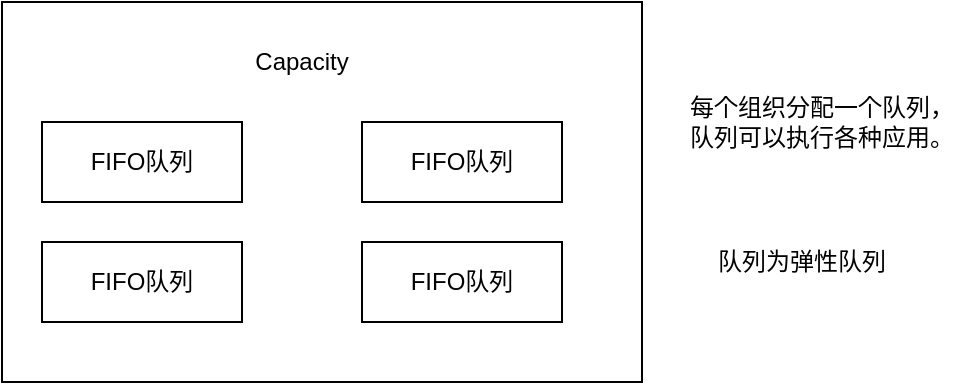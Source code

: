 <mxfile version="14.8.6" type="github">
  <diagram id="HSRqC48HRUZw4o-J_02V" name="第 1 页">
    <mxGraphModel dx="1038" dy="574" grid="1" gridSize="10" guides="1" tooltips="1" connect="1" arrows="1" fold="1" page="1" pageScale="1" pageWidth="827" pageHeight="1169" math="0" shadow="0">
      <root>
        <mxCell id="0" />
        <mxCell id="1" parent="0" />
        <mxCell id="FsPWj8rKAZYtJtDJOkqn-1" value="" style="rounded=0;whiteSpace=wrap;html=1;" vertex="1" parent="1">
          <mxGeometry x="170" y="150" width="320" height="190" as="geometry" />
        </mxCell>
        <mxCell id="FsPWj8rKAZYtJtDJOkqn-2" value="Capacity" style="text;html=1;strokeColor=none;fillColor=none;align=center;verticalAlign=middle;whiteSpace=wrap;rounded=0;" vertex="1" parent="1">
          <mxGeometry x="300" y="170" width="40" height="20" as="geometry" />
        </mxCell>
        <mxCell id="FsPWj8rKAZYtJtDJOkqn-3" value="FIFO队列" style="rounded=0;whiteSpace=wrap;html=1;" vertex="1" parent="1">
          <mxGeometry x="190" y="210" width="100" height="40" as="geometry" />
        </mxCell>
        <mxCell id="FsPWj8rKAZYtJtDJOkqn-4" value="FIFO队列" style="rounded=0;whiteSpace=wrap;html=1;" vertex="1" parent="1">
          <mxGeometry x="350" y="210" width="100" height="40" as="geometry" />
        </mxCell>
        <mxCell id="FsPWj8rKAZYtJtDJOkqn-5" value="FIFO队列" style="rounded=0;whiteSpace=wrap;html=1;" vertex="1" parent="1">
          <mxGeometry x="190" y="270" width="100" height="40" as="geometry" />
        </mxCell>
        <mxCell id="FsPWj8rKAZYtJtDJOkqn-6" value="FIFO队列" style="rounded=0;whiteSpace=wrap;html=1;" vertex="1" parent="1">
          <mxGeometry x="350" y="270" width="100" height="40" as="geometry" />
        </mxCell>
        <mxCell id="FsPWj8rKAZYtJtDJOkqn-7" value="队列为弹性队列&lt;br&gt;" style="text;html=1;strokeColor=none;fillColor=none;align=center;verticalAlign=middle;whiteSpace=wrap;rounded=0;" vertex="1" parent="1">
          <mxGeometry x="500" y="270" width="140" height="20" as="geometry" />
        </mxCell>
        <mxCell id="FsPWj8rKAZYtJtDJOkqn-8" value="每个组织分配一个队列，队列可以执行各种应用。" style="text;html=1;strokeColor=none;fillColor=none;align=center;verticalAlign=middle;whiteSpace=wrap;rounded=0;" vertex="1" parent="1">
          <mxGeometry x="510" y="200" width="140" height="20" as="geometry" />
        </mxCell>
      </root>
    </mxGraphModel>
  </diagram>
</mxfile>
